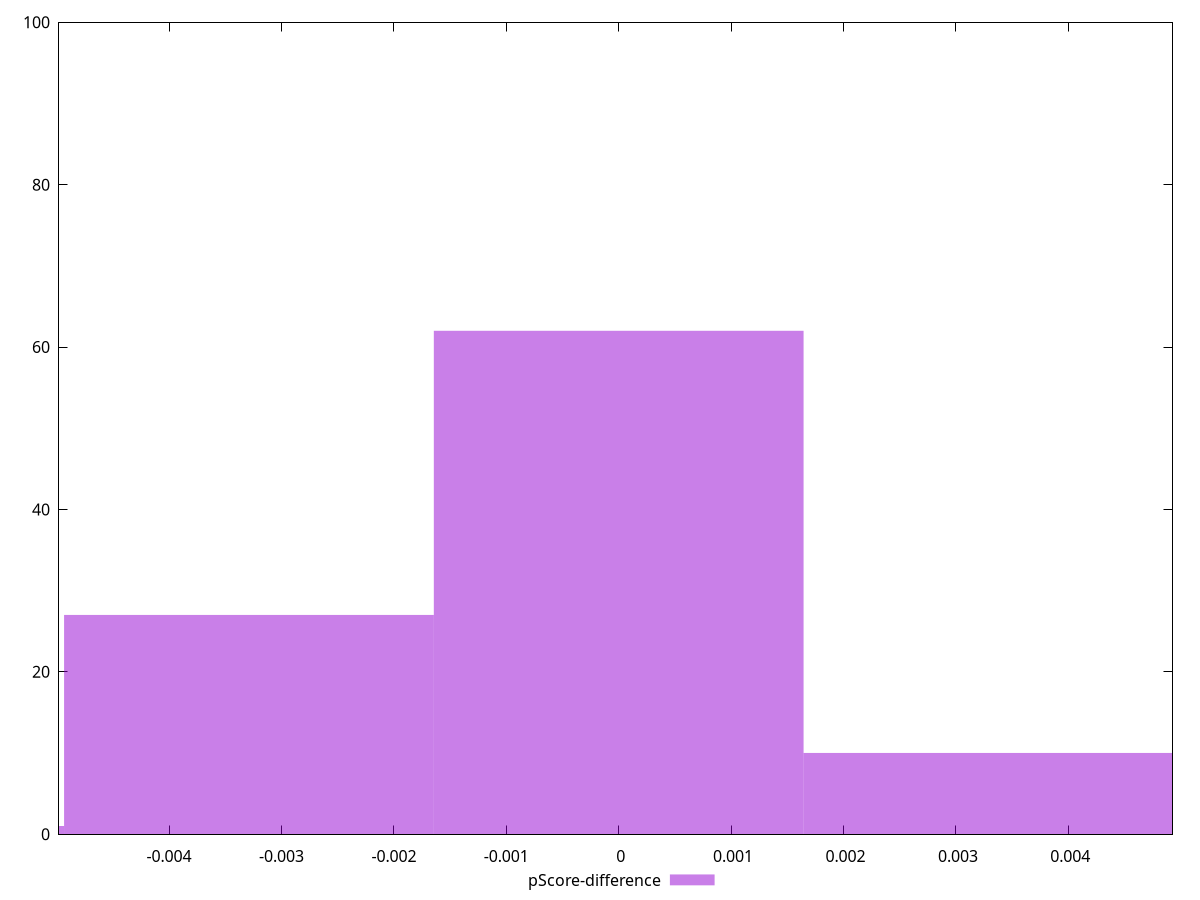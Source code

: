 reset

$pScoreDifference <<EOF
0 62
-0.003289318991800111 27
0.003289318991800111 10
-0.006578637983600222 1
EOF

set key outside below
set boxwidth 0.003289318991800111
set xrange [-0.00497916666790843:0.004926666663959578]
set yrange [0:100]
set trange [0:100]
set style fill transparent solid 0.5 noborder
set terminal svg size 640, 490 enhanced background rgb 'white'
set output "reprap/uses-rel-preconnect/samples/pages+cached+noexternal+nomedia+nocss+nojs/pScore-difference/histogram.svg"

plot $pScoreDifference title "pScore-difference" with boxes

reset
